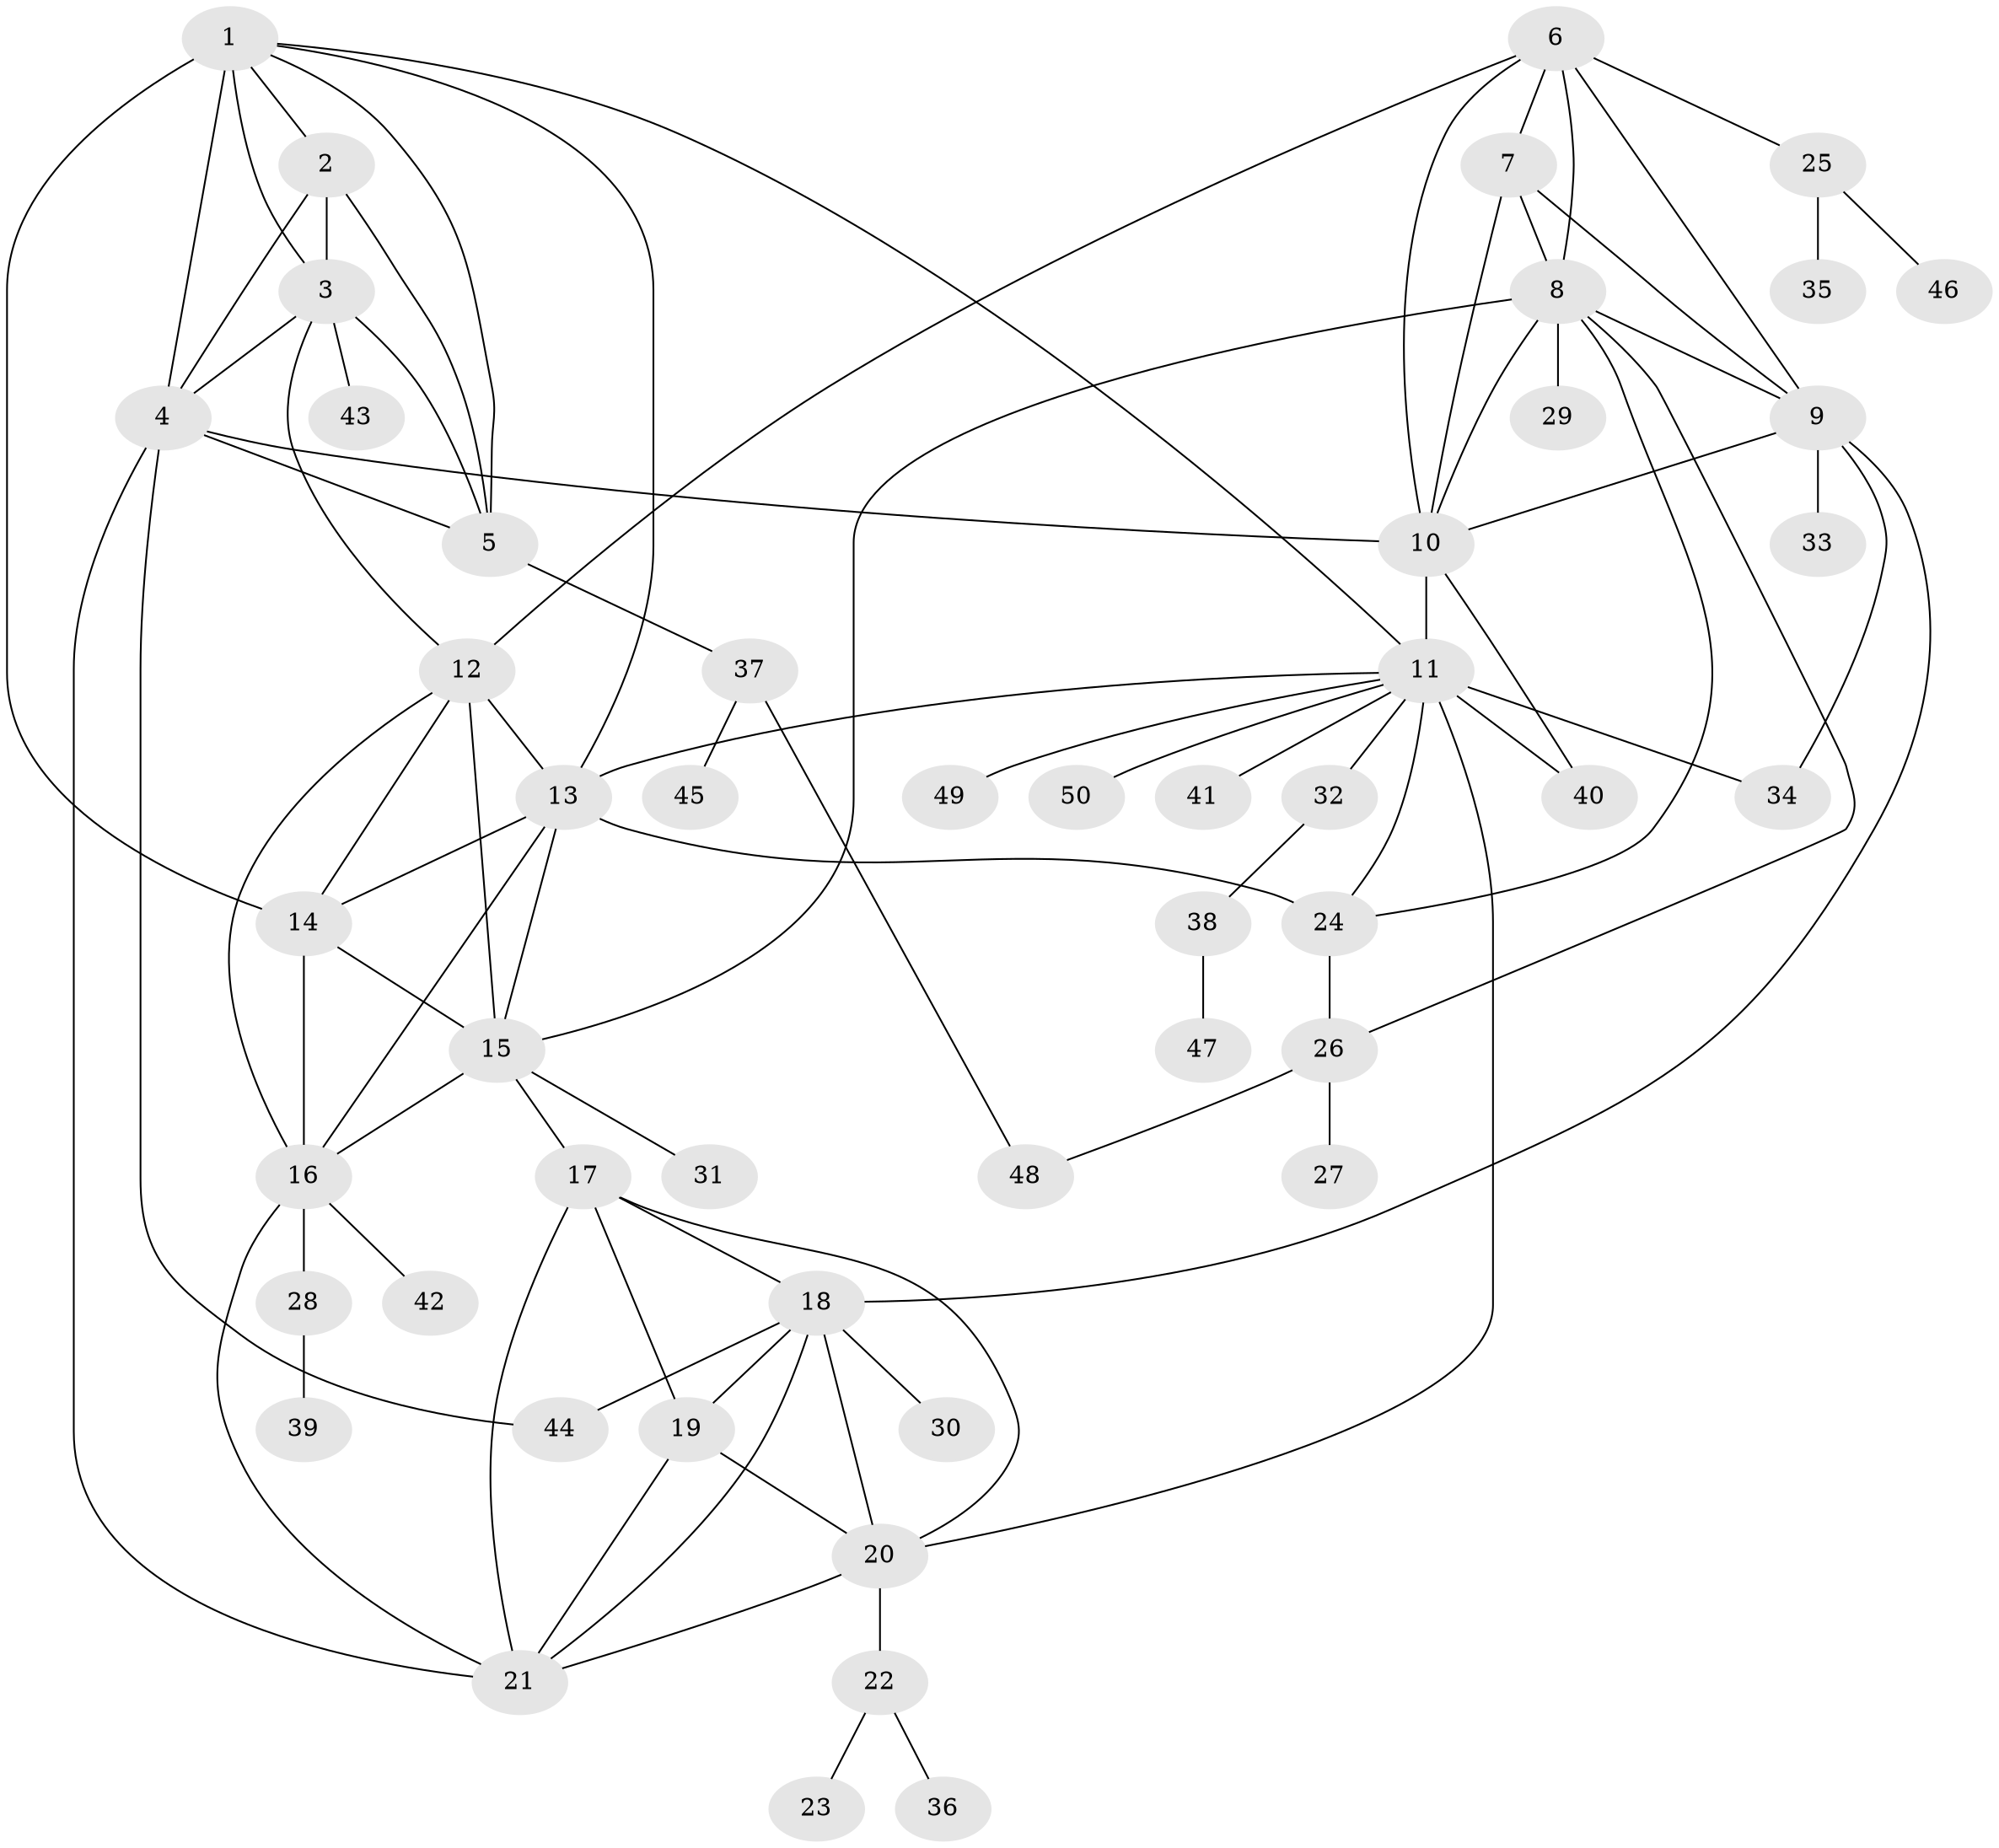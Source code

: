 // original degree distribution, {6: 0.05, 5: 0.05, 7: 0.04, 10: 0.01, 9: 0.05, 8: 0.01, 11: 0.02, 4: 0.05, 12: 0.01, 1: 0.5, 3: 0.02, 2: 0.19}
// Generated by graph-tools (version 1.1) at 2025/37/03/09/25 02:37:40]
// undirected, 50 vertices, 90 edges
graph export_dot {
graph [start="1"]
  node [color=gray90,style=filled];
  1;
  2;
  3;
  4;
  5;
  6;
  7;
  8;
  9;
  10;
  11;
  12;
  13;
  14;
  15;
  16;
  17;
  18;
  19;
  20;
  21;
  22;
  23;
  24;
  25;
  26;
  27;
  28;
  29;
  30;
  31;
  32;
  33;
  34;
  35;
  36;
  37;
  38;
  39;
  40;
  41;
  42;
  43;
  44;
  45;
  46;
  47;
  48;
  49;
  50;
  1 -- 2 [weight=1.0];
  1 -- 3 [weight=1.0];
  1 -- 4 [weight=3.0];
  1 -- 5 [weight=1.0];
  1 -- 11 [weight=1.0];
  1 -- 13 [weight=1.0];
  1 -- 14 [weight=1.0];
  2 -- 3 [weight=1.0];
  2 -- 4 [weight=1.0];
  2 -- 5 [weight=1.0];
  3 -- 4 [weight=1.0];
  3 -- 5 [weight=1.0];
  3 -- 12 [weight=1.0];
  3 -- 43 [weight=1.0];
  4 -- 5 [weight=1.0];
  4 -- 10 [weight=1.0];
  4 -- 21 [weight=1.0];
  4 -- 44 [weight=1.0];
  5 -- 37 [weight=1.0];
  6 -- 7 [weight=1.0];
  6 -- 8 [weight=1.0];
  6 -- 9 [weight=1.0];
  6 -- 10 [weight=1.0];
  6 -- 12 [weight=1.0];
  6 -- 25 [weight=1.0];
  7 -- 8 [weight=1.0];
  7 -- 9 [weight=1.0];
  7 -- 10 [weight=1.0];
  8 -- 9 [weight=1.0];
  8 -- 10 [weight=1.0];
  8 -- 15 [weight=1.0];
  8 -- 24 [weight=1.0];
  8 -- 26 [weight=1.0];
  8 -- 29 [weight=1.0];
  9 -- 10 [weight=1.0];
  9 -- 18 [weight=1.0];
  9 -- 33 [weight=1.0];
  9 -- 34 [weight=2.0];
  10 -- 11 [weight=1.0];
  10 -- 40 [weight=1.0];
  11 -- 13 [weight=1.0];
  11 -- 20 [weight=1.0];
  11 -- 24 [weight=2.0];
  11 -- 32 [weight=1.0];
  11 -- 34 [weight=1.0];
  11 -- 40 [weight=5.0];
  11 -- 41 [weight=1.0];
  11 -- 49 [weight=1.0];
  11 -- 50 [weight=1.0];
  12 -- 13 [weight=1.0];
  12 -- 14 [weight=1.0];
  12 -- 15 [weight=3.0];
  12 -- 16 [weight=1.0];
  13 -- 14 [weight=1.0];
  13 -- 15 [weight=1.0];
  13 -- 16 [weight=1.0];
  13 -- 24 [weight=3.0];
  14 -- 15 [weight=1.0];
  14 -- 16 [weight=1.0];
  15 -- 16 [weight=1.0];
  15 -- 17 [weight=1.0];
  15 -- 31 [weight=1.0];
  16 -- 21 [weight=1.0];
  16 -- 28 [weight=5.0];
  16 -- 42 [weight=1.0];
  17 -- 18 [weight=1.0];
  17 -- 19 [weight=1.0];
  17 -- 20 [weight=1.0];
  17 -- 21 [weight=1.0];
  18 -- 19 [weight=1.0];
  18 -- 20 [weight=1.0];
  18 -- 21 [weight=1.0];
  18 -- 30 [weight=2.0];
  18 -- 44 [weight=1.0];
  19 -- 20 [weight=1.0];
  19 -- 21 [weight=1.0];
  20 -- 21 [weight=1.0];
  20 -- 22 [weight=1.0];
  22 -- 23 [weight=1.0];
  22 -- 36 [weight=1.0];
  24 -- 26 [weight=1.0];
  25 -- 35 [weight=1.0];
  25 -- 46 [weight=1.0];
  26 -- 27 [weight=1.0];
  26 -- 48 [weight=1.0];
  28 -- 39 [weight=1.0];
  32 -- 38 [weight=1.0];
  37 -- 45 [weight=1.0];
  37 -- 48 [weight=1.0];
  38 -- 47 [weight=1.0];
}
